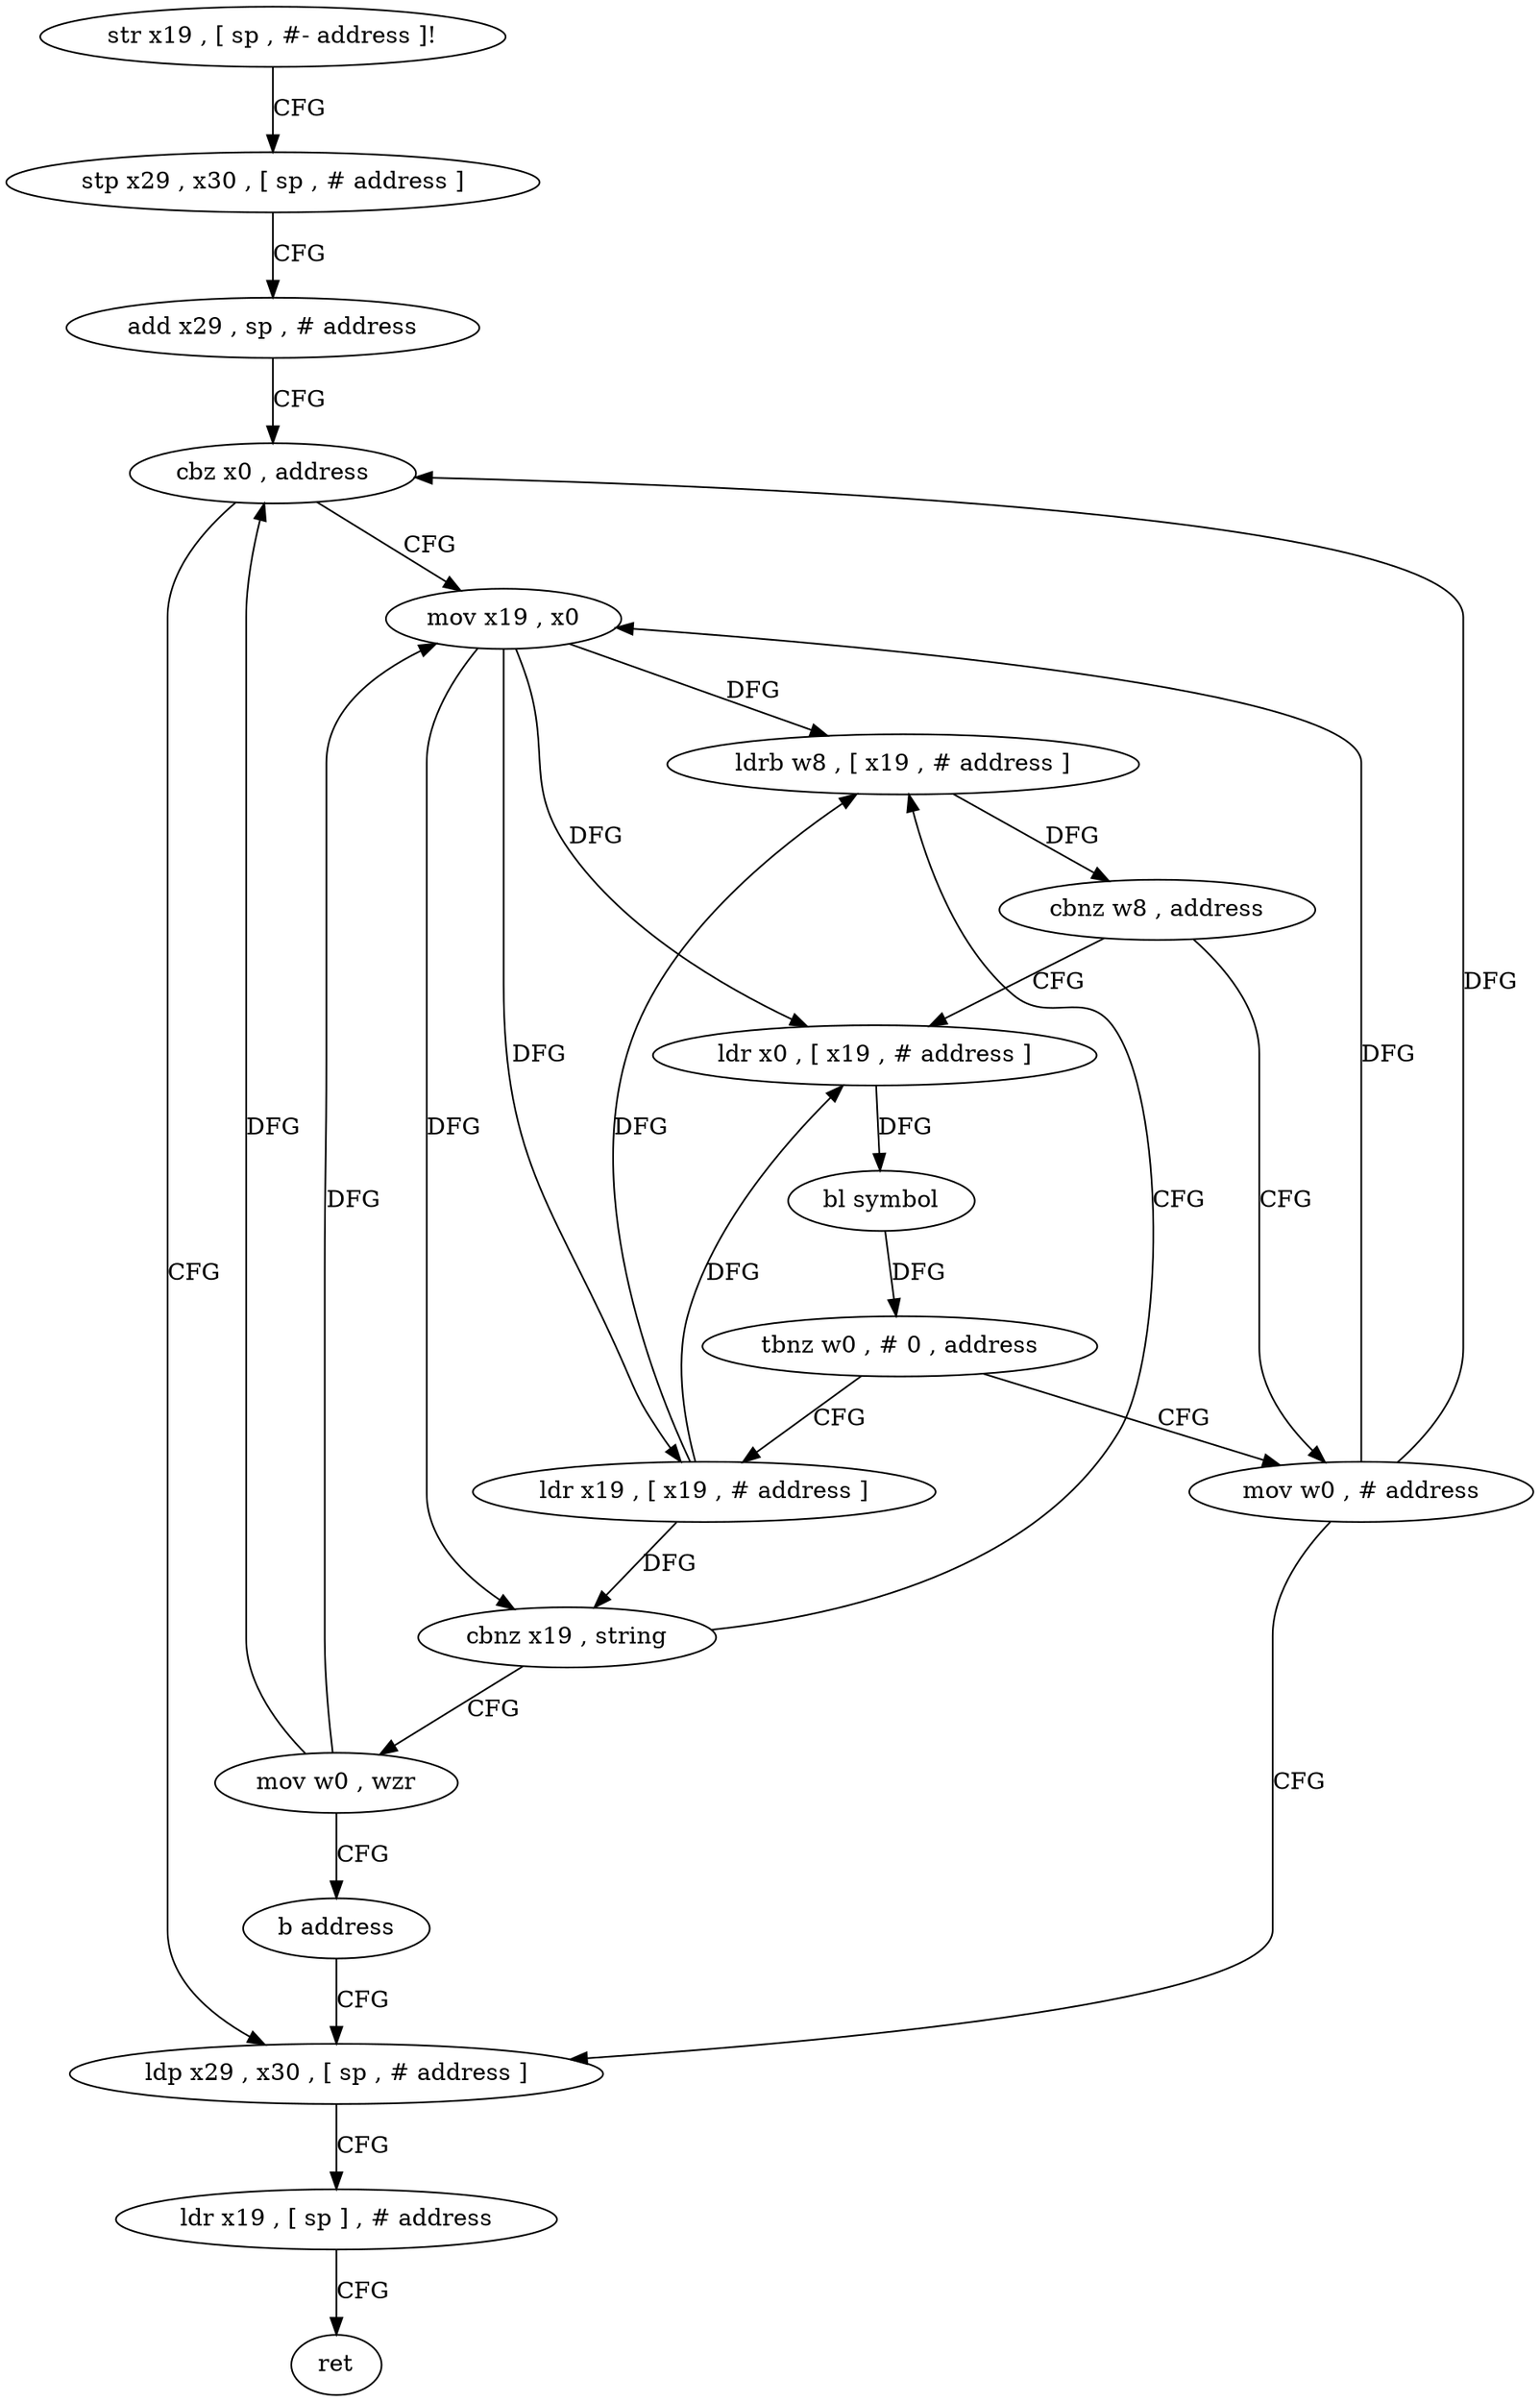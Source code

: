 digraph "func" {
"4228300" [label = "str x19 , [ sp , #- address ]!" ]
"4228304" [label = "stp x29 , x30 , [ sp , # address ]" ]
"4228308" [label = "add x29 , sp , # address" ]
"4228312" [label = "cbz x0 , address" ]
"4228360" [label = "ldp x29 , x30 , [ sp , # address ]" ]
"4228316" [label = "mov x19 , x0" ]
"4228364" [label = "ldr x19 , [ sp ] , # address" ]
"4228368" [label = "ret" ]
"4228320" [label = "ldrb w8 , [ x19 , # address ]" ]
"4228356" [label = "mov w0 , # address" ]
"4228328" [label = "ldr x0 , [ x19 , # address ]" ]
"4228332" [label = "bl symbol" ]
"4228336" [label = "tbnz w0 , # 0 , address" ]
"4228340" [label = "ldr x19 , [ x19 , # address ]" ]
"4228344" [label = "cbnz x19 , string" ]
"4228348" [label = "mov w0 , wzr" ]
"4228324" [label = "cbnz w8 , address" ]
"4228352" [label = "b address" ]
"4228300" -> "4228304" [ label = "CFG" ]
"4228304" -> "4228308" [ label = "CFG" ]
"4228308" -> "4228312" [ label = "CFG" ]
"4228312" -> "4228360" [ label = "CFG" ]
"4228312" -> "4228316" [ label = "CFG" ]
"4228360" -> "4228364" [ label = "CFG" ]
"4228316" -> "4228320" [ label = "DFG" ]
"4228316" -> "4228328" [ label = "DFG" ]
"4228316" -> "4228340" [ label = "DFG" ]
"4228316" -> "4228344" [ label = "DFG" ]
"4228364" -> "4228368" [ label = "CFG" ]
"4228320" -> "4228324" [ label = "DFG" ]
"4228356" -> "4228360" [ label = "CFG" ]
"4228356" -> "4228312" [ label = "DFG" ]
"4228356" -> "4228316" [ label = "DFG" ]
"4228328" -> "4228332" [ label = "DFG" ]
"4228332" -> "4228336" [ label = "DFG" ]
"4228336" -> "4228356" [ label = "CFG" ]
"4228336" -> "4228340" [ label = "CFG" ]
"4228340" -> "4228344" [ label = "DFG" ]
"4228340" -> "4228320" [ label = "DFG" ]
"4228340" -> "4228328" [ label = "DFG" ]
"4228344" -> "4228320" [ label = "CFG" ]
"4228344" -> "4228348" [ label = "CFG" ]
"4228348" -> "4228352" [ label = "CFG" ]
"4228348" -> "4228312" [ label = "DFG" ]
"4228348" -> "4228316" [ label = "DFG" ]
"4228324" -> "4228356" [ label = "CFG" ]
"4228324" -> "4228328" [ label = "CFG" ]
"4228352" -> "4228360" [ label = "CFG" ]
}
